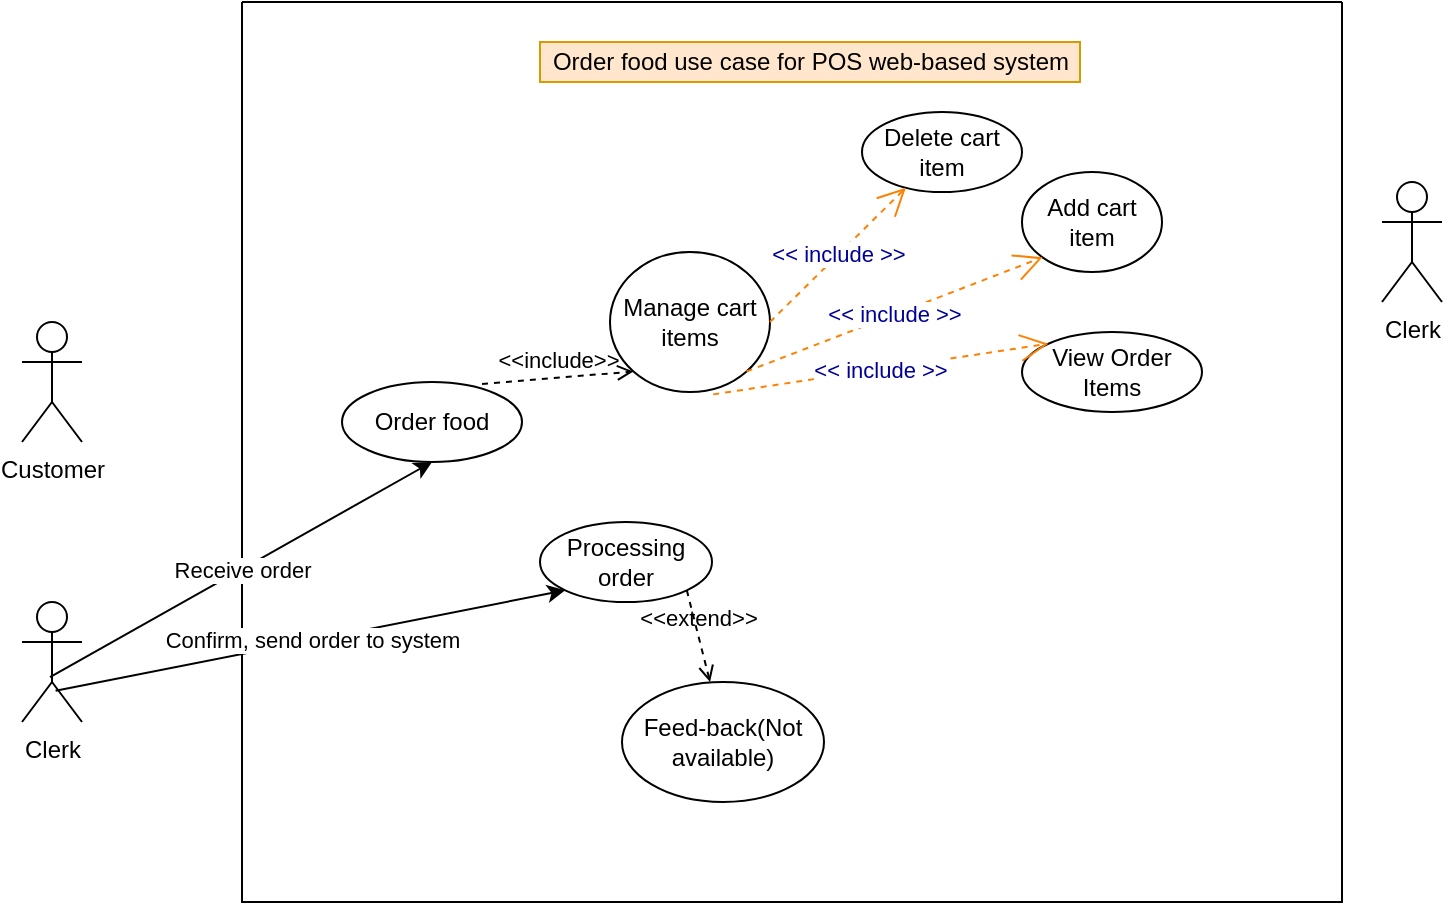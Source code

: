 <mxfile version="15.2.5" type="github">
  <diagram id="5MERz2-e9jpIuTovT51w" name="Page-1">
    <mxGraphModel dx="1038" dy="572" grid="1" gridSize="10" guides="1" tooltips="1" connect="1" arrows="1" fold="1" page="1" pageScale="1" pageWidth="827" pageHeight="1169" math="0" shadow="0">
      <root>
        <mxCell id="0" />
        <mxCell id="1" parent="0" />
        <mxCell id="X6f53pJD6-oP2WLMamHo-4" value="Clerk" style="shape=umlActor;verticalLabelPosition=bottom;verticalAlign=top;html=1;" parent="1" vertex="1">
          <mxGeometry x="750" y="140" width="30" height="60" as="geometry" />
        </mxCell>
        <mxCell id="4p7fe633S41lOV8VfQhw-18" value="" style="swimlane;startSize=0;" vertex="1" parent="1">
          <mxGeometry x="180" y="50" width="550" height="450" as="geometry" />
        </mxCell>
        <mxCell id="4p7fe633S41lOV8VfQhw-19" value="Order food use case for POS web-based system&lt;br&gt;" style="text;html=1;align=center;verticalAlign=middle;resizable=0;points=[];autosize=1;strokeColor=#d79b00;fillColor=#ffe6cc;" vertex="1" parent="4p7fe633S41lOV8VfQhw-18">
          <mxGeometry x="149" y="20" width="270" height="20" as="geometry" />
        </mxCell>
        <mxCell id="4p7fe633S41lOV8VfQhw-20" value="Order food" style="ellipse;whiteSpace=wrap;html=1;" vertex="1" parent="4p7fe633S41lOV8VfQhw-18">
          <mxGeometry x="50" y="190" width="90" height="40" as="geometry" />
        </mxCell>
        <mxCell id="4p7fe633S41lOV8VfQhw-21" value="Manage cart items" style="ellipse;whiteSpace=wrap;html=1;" vertex="1" parent="4p7fe633S41lOV8VfQhw-18">
          <mxGeometry x="184" y="125" width="80" height="70" as="geometry" />
        </mxCell>
        <mxCell id="4p7fe633S41lOV8VfQhw-22" value="Delete cart item" style="ellipse;whiteSpace=wrap;html=1;" vertex="1" parent="4p7fe633S41lOV8VfQhw-18">
          <mxGeometry x="310" y="55" width="80" height="40" as="geometry" />
        </mxCell>
        <mxCell id="4p7fe633S41lOV8VfQhw-23" value="Add cart item" style="ellipse;whiteSpace=wrap;html=1;" vertex="1" parent="4p7fe633S41lOV8VfQhw-18">
          <mxGeometry x="390" y="85" width="70" height="50" as="geometry" />
        </mxCell>
        <mxCell id="4p7fe633S41lOV8VfQhw-24" value="View Order Items" style="ellipse;whiteSpace=wrap;html=1;" vertex="1" parent="4p7fe633S41lOV8VfQhw-18">
          <mxGeometry x="390" y="165" width="90" height="40" as="geometry" />
        </mxCell>
        <mxCell id="4p7fe633S41lOV8VfQhw-25" value="&amp;lt;&amp;lt; include &amp;gt;&amp;gt;" style="endArrow=open;endSize=12;dashed=1;html=1;exitX=0.645;exitY=1.017;fontColor=#000099;strokeColor=#FF8000;exitDx=0;exitDy=0;exitPerimeter=0;entryX=0;entryY=0;entryDx=0;entryDy=0;" edge="1" parent="4p7fe633S41lOV8VfQhw-18" source="4p7fe633S41lOV8VfQhw-21" target="4p7fe633S41lOV8VfQhw-24">
          <mxGeometry width="160" relative="1" as="geometry">
            <mxPoint x="248.284" y="189.749" as="sourcePoint" />
            <mxPoint x="350" y="180" as="targetPoint" />
          </mxGeometry>
        </mxCell>
        <mxCell id="4p7fe633S41lOV8VfQhw-26" value="&amp;lt;&amp;lt;include&amp;gt;&amp;gt;" style="html=1;verticalAlign=bottom;labelBackgroundColor=none;endArrow=open;endFill=0;dashed=1;entryX=0;entryY=1;entryDx=0;entryDy=0;exitX=0.778;exitY=0.025;exitDx=0;exitDy=0;exitPerimeter=0;" edge="1" parent="4p7fe633S41lOV8VfQhw-18" source="4p7fe633S41lOV8VfQhw-20" target="4p7fe633S41lOV8VfQhw-21">
          <mxGeometry width="160" relative="1" as="geometry">
            <mxPoint x="180" y="285" as="sourcePoint" />
            <mxPoint x="340" y="285" as="targetPoint" />
          </mxGeometry>
        </mxCell>
        <mxCell id="4p7fe633S41lOV8VfQhw-27" value="&amp;lt;&amp;lt; include &amp;gt;&amp;gt;" style="endArrow=open;endSize=12;dashed=1;html=1;exitX=1;exitY=0.5;fontColor=#000099;strokeColor=#FF8000;exitDx=0;exitDy=0;" edge="1" parent="4p7fe633S41lOV8VfQhw-18" source="4p7fe633S41lOV8VfQhw-21" target="4p7fe633S41lOV8VfQhw-22">
          <mxGeometry width="160" relative="1" as="geometry">
            <mxPoint x="225" y="190" as="sourcePoint" />
            <mxPoint x="335" y="110" as="targetPoint" />
          </mxGeometry>
        </mxCell>
        <mxCell id="4p7fe633S41lOV8VfQhw-28" value="&amp;lt;&amp;lt; include &amp;gt;&amp;gt;" style="endArrow=open;endSize=12;dashed=1;html=1;exitX=1;exitY=1;fontColor=#000099;strokeColor=#FF8000;exitDx=0;exitDy=0;entryX=0;entryY=1;entryDx=0;entryDy=0;" edge="1" parent="4p7fe633S41lOV8VfQhw-18" source="4p7fe633S41lOV8VfQhw-21" target="4p7fe633S41lOV8VfQhw-23">
          <mxGeometry width="160" relative="1" as="geometry">
            <mxPoint x="250" y="155" as="sourcePoint" />
            <mxPoint x="330" y="175" as="targetPoint" />
          </mxGeometry>
        </mxCell>
        <mxCell id="4p7fe633S41lOV8VfQhw-30" value="Processing order" style="ellipse;whiteSpace=wrap;html=1;" vertex="1" parent="4p7fe633S41lOV8VfQhw-18">
          <mxGeometry x="149" y="260" width="86" height="40" as="geometry" />
        </mxCell>
        <mxCell id="4p7fe633S41lOV8VfQhw-35" value="Feed-back(Not available)" style="ellipse;whiteSpace=wrap;html=1;" vertex="1" parent="4p7fe633S41lOV8VfQhw-18">
          <mxGeometry x="190" y="340" width="101" height="60" as="geometry" />
        </mxCell>
        <mxCell id="4p7fe633S41lOV8VfQhw-36" value="&amp;lt;&amp;lt;extend&amp;gt;&amp;gt;" style="html=1;verticalAlign=bottom;labelBackgroundColor=none;endArrow=open;endFill=0;dashed=1;entryX=0.436;entryY=0;entryDx=0;entryDy=0;entryPerimeter=0;exitX=1;exitY=1;exitDx=0;exitDy=0;" edge="1" parent="4p7fe633S41lOV8VfQhw-18" source="4p7fe633S41lOV8VfQhw-30" target="4p7fe633S41lOV8VfQhw-35">
          <mxGeometry width="160" relative="1" as="geometry">
            <mxPoint x="200" y="260" as="sourcePoint" />
            <mxPoint x="360" y="260" as="targetPoint" />
          </mxGeometry>
        </mxCell>
        <mxCell id="4p7fe633S41lOV8VfQhw-31" value="Customer" style="shape=umlActor;verticalLabelPosition=bottom;verticalAlign=top;html=1;" vertex="1" parent="1">
          <mxGeometry x="70" y="210" width="30" height="60" as="geometry" />
        </mxCell>
        <mxCell id="4p7fe633S41lOV8VfQhw-32" value="Clerk" style="shape=umlActor;verticalLabelPosition=bottom;verticalAlign=top;html=1;" vertex="1" parent="1">
          <mxGeometry x="70" y="350" width="30" height="60" as="geometry" />
        </mxCell>
        <mxCell id="4p7fe633S41lOV8VfQhw-33" value="" style="endArrow=classic;html=1;exitX=0.467;exitY=0.627;exitDx=0;exitDy=0;exitPerimeter=0;entryX=0.5;entryY=1;entryDx=0;entryDy=0;" edge="1" parent="1" source="4p7fe633S41lOV8VfQhw-32" target="4p7fe633S41lOV8VfQhw-20">
          <mxGeometry relative="1" as="geometry">
            <mxPoint x="370" y="310" as="sourcePoint" />
            <mxPoint x="470" y="310" as="targetPoint" />
          </mxGeometry>
        </mxCell>
        <mxCell id="4p7fe633S41lOV8VfQhw-34" value="Receive order" style="edgeLabel;resizable=0;html=1;align=center;verticalAlign=middle;" connectable="0" vertex="1" parent="4p7fe633S41lOV8VfQhw-33">
          <mxGeometry relative="1" as="geometry" />
        </mxCell>
        <mxCell id="4p7fe633S41lOV8VfQhw-37" value="" style="endArrow=classic;html=1;exitX=0.56;exitY=0.74;exitDx=0;exitDy=0;exitPerimeter=0;entryX=0;entryY=1;entryDx=0;entryDy=0;" edge="1" parent="1" source="4p7fe633S41lOV8VfQhw-32" target="4p7fe633S41lOV8VfQhw-30">
          <mxGeometry relative="1" as="geometry">
            <mxPoint x="410" y="310" as="sourcePoint" />
            <mxPoint x="510" y="310" as="targetPoint" />
          </mxGeometry>
        </mxCell>
        <mxCell id="4p7fe633S41lOV8VfQhw-38" value="Confirm, send order to system" style="edgeLabel;resizable=0;html=1;align=center;verticalAlign=middle;" connectable="0" vertex="1" parent="4p7fe633S41lOV8VfQhw-37">
          <mxGeometry relative="1" as="geometry" />
        </mxCell>
      </root>
    </mxGraphModel>
  </diagram>
</mxfile>
